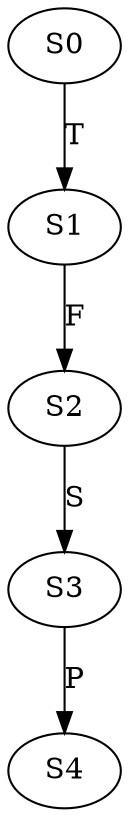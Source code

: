 strict digraph  {
	S0 -> S1 [ label = T ];
	S1 -> S2 [ label = F ];
	S2 -> S3 [ label = S ];
	S3 -> S4 [ label = P ];
}
